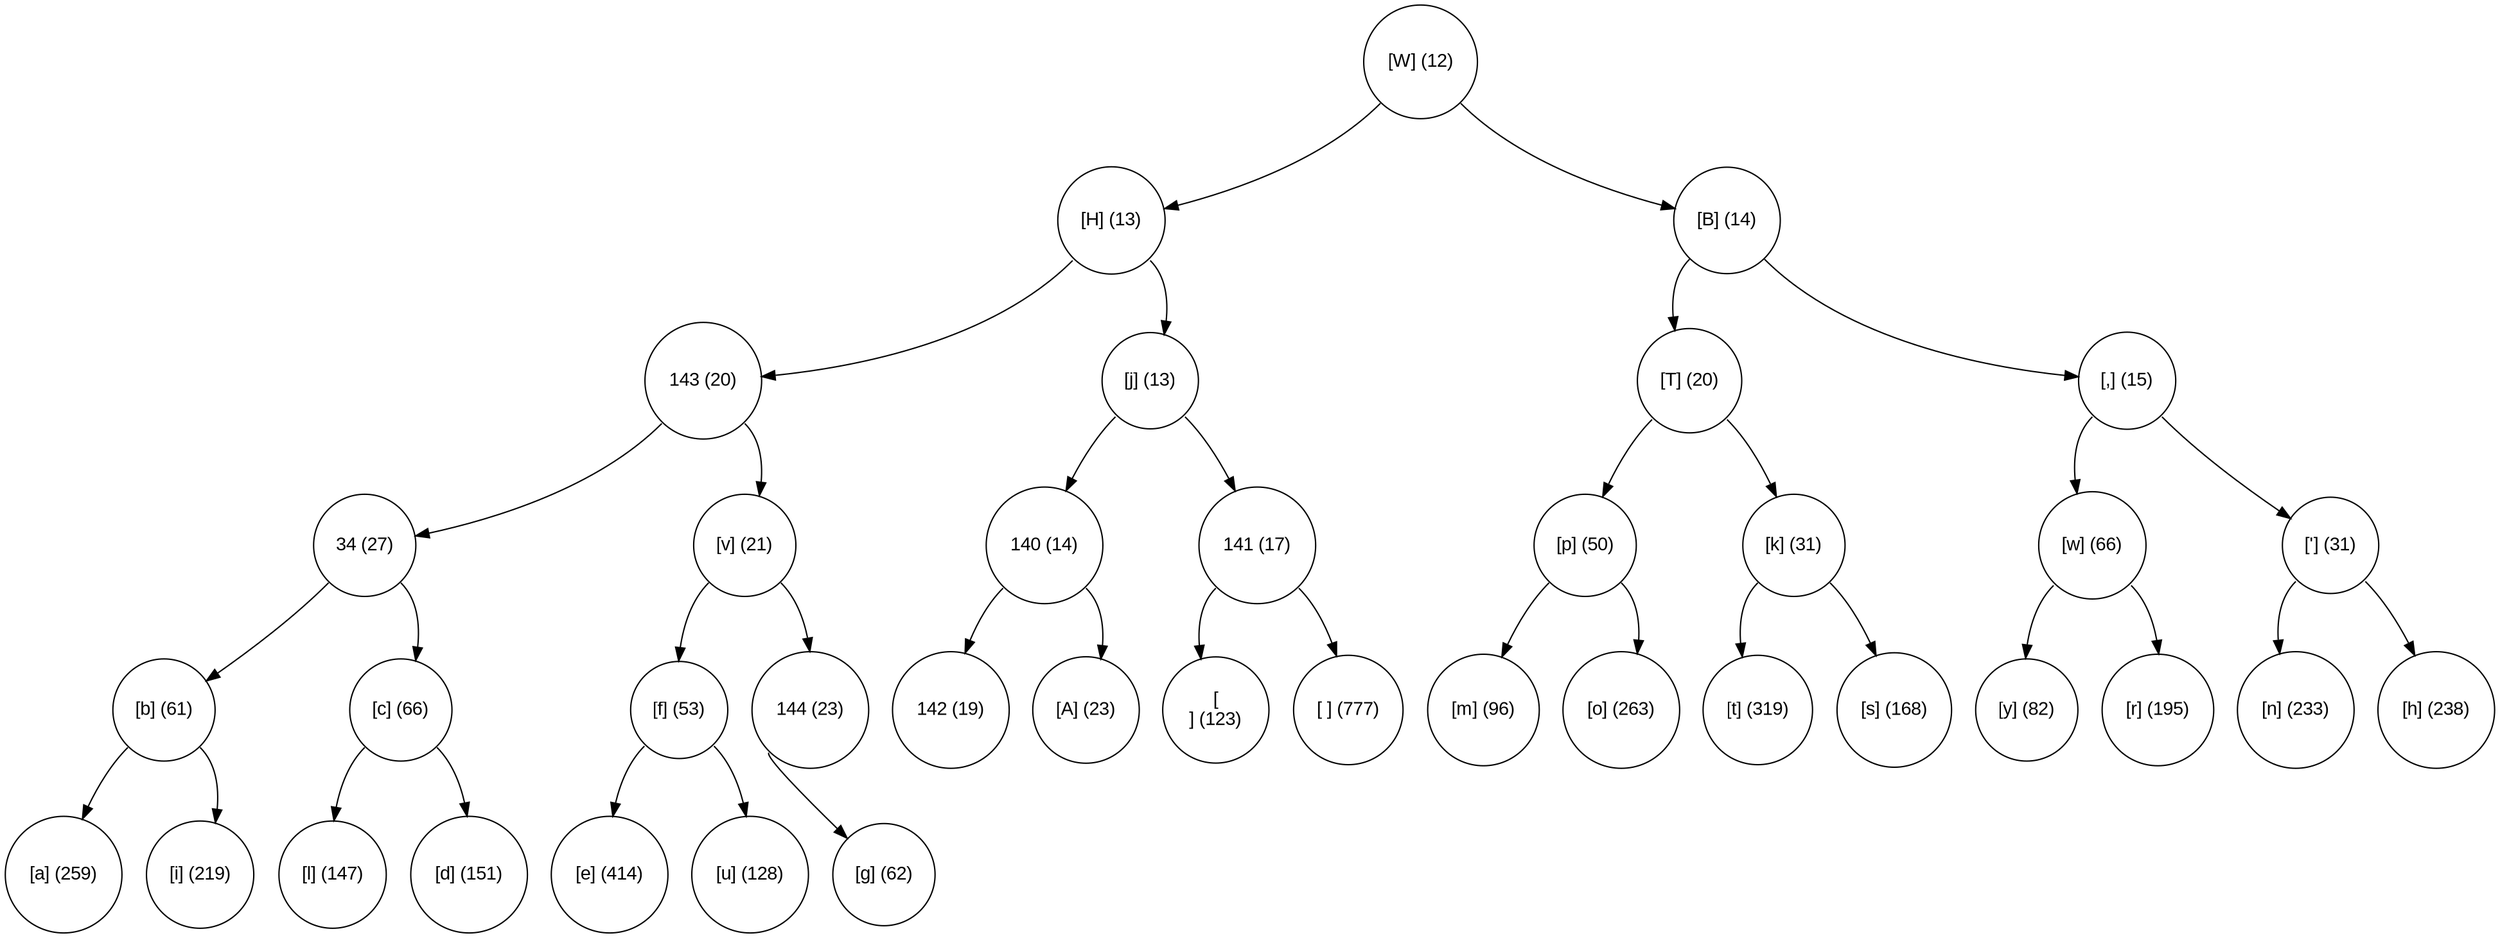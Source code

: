 digraph move_down {
	node [fontname="Arial", shape="circle", width=0.5]; 

	0 [label = "[W] (12)"];
	0:sw -> 1;
	1 [label = "[H] (13)"];
	1:sw -> 3;
	3 [label = "143 (20)"];
	3:sw -> 7;
	7 [label = "34 (27)"];
	7:sw -> 15;
	15 [label = "[b] (61)"];
	15:sw -> 31;
	31 [label = "[a] (259)"];
	15:se -> 32;
	32 [label = "[i] (219)"];
	7:se -> 16;
	16 [label = "[c] (66)"];
	16:sw -> 33;
	33 [label = "[l] (147)"];
	16:se -> 34;
	34 [label = "[d] (151)"];
	3:se -> 8;
	8 [label = "[v] (21)"];
	8:sw -> 17;
	17 [label = "[f] (53)"];
	17:sw -> 35;
	35 [label = "[e] (414)"];
	17:se -> 36;
	36 [label = "[u] (128)"];
	8:se -> 18;
	18 [label = "144 (23)"];
	18:sw -> 37;
	37 [label = "[g] (62)"];
	1:se -> 4;
	4 [label = "[j] (13)"];
	4:sw -> 9;
	9 [label = "140 (14)"];
	9:sw -> 19;
	19 [label = "142 (19)"];
	9:se -> 20;
	20 [label = "[A] (23)"];
	4:se -> 10;
	10 [label = "141 (17)"];
	10:sw -> 21;
	21 [label = "[
] (123)"];
	10:se -> 22;
	22 [label = "[ ] (777)"];
	0:se -> 2;
	2 [label = "[B] (14)"];
	2:sw -> 5;
	5 [label = "[T] (20)"];
	5:sw -> 11;
	11 [label = "[p] (50)"];
	11:sw -> 23;
	23 [label = "[m] (96)"];
	11:se -> 24;
	24 [label = "[o] (263)"];
	5:se -> 12;
	12 [label = "[k] (31)"];
	12:sw -> 25;
	25 [label = "[t] (319)"];
	12:se -> 26;
	26 [label = "[s] (168)"];
	2:se -> 6;
	6 [label = "[,] (15)"];
	6:sw -> 13;
	13 [label = "[w] (66)"];
	13:sw -> 27;
	27 [label = "[y] (82)"];
	13:se -> 28;
	28 [label = "[r] (195)"];
	6:se -> 14;
	14 [label = "['] (31)"];
	14:sw -> 29;
	29 [label = "[n] (233)"];
	14:se -> 30;
	30 [label = "[h] (238)"];
}
